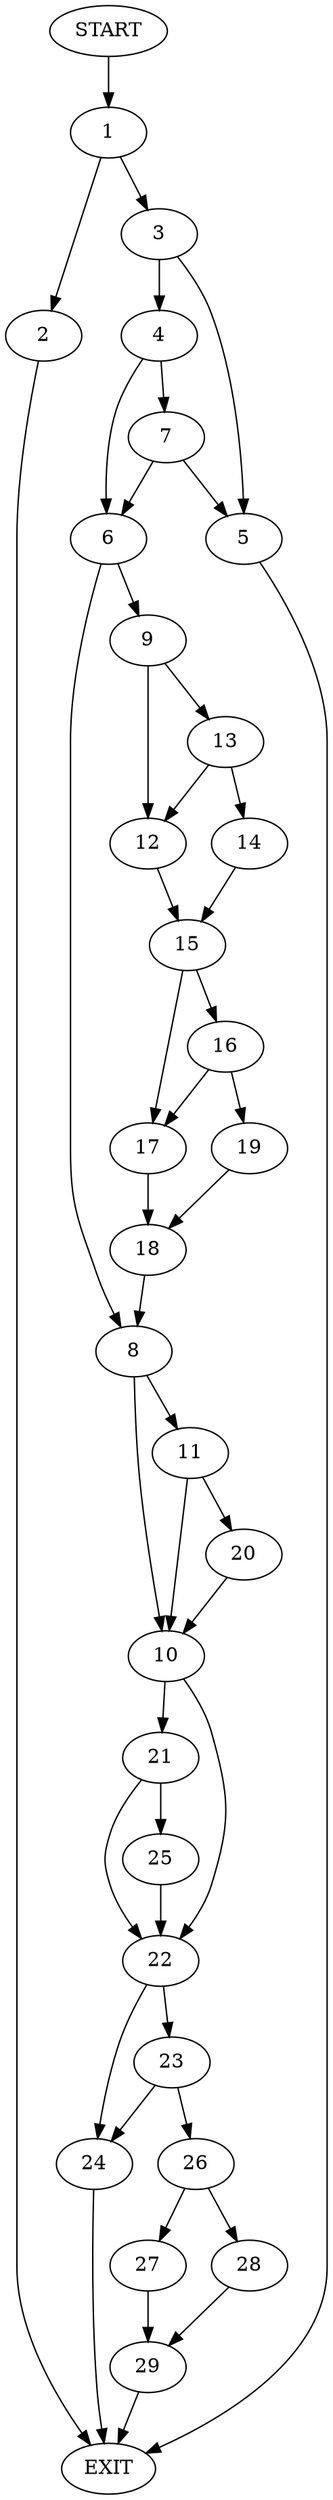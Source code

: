 digraph {
0 [label="START"]
30 [label="EXIT"]
0 -> 1
1 -> 2
1 -> 3
2 -> 30
3 -> 4
3 -> 5
4 -> 6
4 -> 7
5 -> 30
7 -> 6
7 -> 5
6 -> 8
6 -> 9
8 -> 10
8 -> 11
9 -> 12
9 -> 13
13 -> 14
13 -> 12
12 -> 15
14 -> 15
15 -> 16
15 -> 17
17 -> 18
16 -> 19
16 -> 17
19 -> 18
18 -> 8
11 -> 20
11 -> 10
10 -> 21
10 -> 22
20 -> 10
22 -> 23
22 -> 24
21 -> 25
21 -> 22
25 -> 22
23 -> 24
23 -> 26
24 -> 30
26 -> 27
26 -> 28
27 -> 29
28 -> 29
29 -> 30
}
